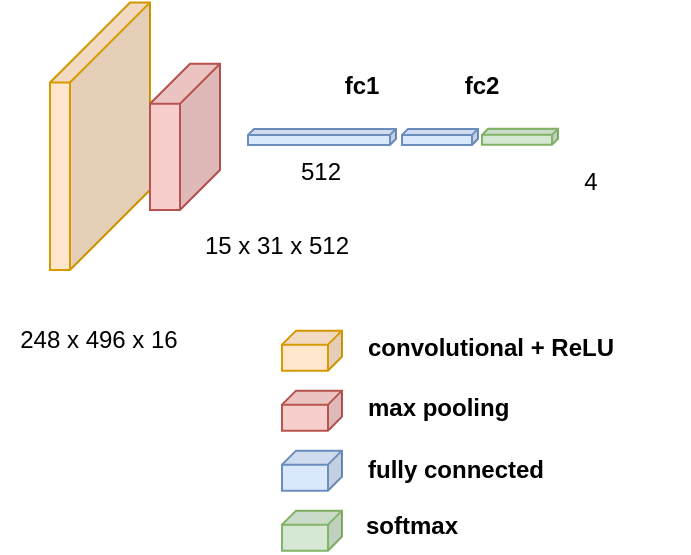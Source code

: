 <mxfile version="21.6.6" type="github">
  <diagram name="Page-1" id="ywXSwxyjO-u2NEMn3kfx">
    <mxGraphModel dx="954" dy="518" grid="1" gridSize="10" guides="1" tooltips="1" connect="1" arrows="1" fold="1" page="1" pageScale="1" pageWidth="850" pageHeight="1100" math="0" shadow="0">
      <root>
        <mxCell id="0" />
        <mxCell id="1" parent="0" />
        <mxCell id="5YwJjeHSeac4onPgQTvh-7" value="" style="shape=cube;whiteSpace=wrap;html=1;boundedLbl=1;backgroundOutline=1;darkOpacity=0.05;darkOpacity2=0.1;size=40;direction=east;flipH=1;fillColor=#ffe6cc;strokeColor=#d79b00;" vertex="1" parent="1">
          <mxGeometry x="316" y="231.25" width="50" height="133.75" as="geometry" />
        </mxCell>
        <mxCell id="5YwJjeHSeac4onPgQTvh-13" value="" style="shape=cube;whiteSpace=wrap;html=1;boundedLbl=1;backgroundOutline=1;darkOpacity=0.05;darkOpacity2=0.1;size=3;direction=east;flipH=1;fillColor=#dae8fc;strokeColor=#6c8ebf;" vertex="1" parent="1">
          <mxGeometry x="415" y="294.44" width="74" height="8" as="geometry" />
        </mxCell>
        <mxCell id="5YwJjeHSeac4onPgQTvh-15" value="" style="shape=cube;whiteSpace=wrap;html=1;boundedLbl=1;backgroundOutline=1;darkOpacity=0.05;darkOpacity2=0.1;size=3;direction=east;flipH=1;fillColor=#dae8fc;strokeColor=#6c8ebf;" vertex="1" parent="1">
          <mxGeometry x="492" y="294.44" width="38" height="8" as="geometry" />
        </mxCell>
        <mxCell id="5YwJjeHSeac4onPgQTvh-16" value="" style="shape=cube;whiteSpace=wrap;html=1;boundedLbl=1;backgroundOutline=1;darkOpacity=0.05;darkOpacity2=0.1;size=7;direction=east;flipH=1;fillColor=#ffe6cc;strokeColor=#d79b00;" vertex="1" parent="1">
          <mxGeometry x="432" y="395.32" width="30" height="20" as="geometry" />
        </mxCell>
        <mxCell id="5YwJjeHSeac4onPgQTvh-17" value="" style="shape=cube;whiteSpace=wrap;html=1;boundedLbl=1;backgroundOutline=1;darkOpacity=0.05;darkOpacity2=0.1;size=7;direction=east;flipH=1;fillColor=#f8cecc;strokeColor=#b85450;" vertex="1" parent="1">
          <mxGeometry x="432" y="425.32" width="30" height="20" as="geometry" />
        </mxCell>
        <mxCell id="5YwJjeHSeac4onPgQTvh-18" value="" style="shape=cube;whiteSpace=wrap;html=1;boundedLbl=1;backgroundOutline=1;darkOpacity=0.05;darkOpacity2=0.1;size=7;direction=east;flipH=1;fillColor=#dae8fc;strokeColor=#6c8ebf;" vertex="1" parent="1">
          <mxGeometry x="432" y="455.32" width="30" height="20" as="geometry" />
        </mxCell>
        <mxCell id="5YwJjeHSeac4onPgQTvh-19" value="" style="shape=cube;whiteSpace=wrap;html=1;boundedLbl=1;backgroundOutline=1;darkOpacity=0.05;darkOpacity2=0.1;size=3;direction=east;flipH=1;fillColor=#d5e8d4;strokeColor=#82b366;" vertex="1" parent="1">
          <mxGeometry x="532" y="294.43" width="38" height="8" as="geometry" />
        </mxCell>
        <mxCell id="5YwJjeHSeac4onPgQTvh-20" value="" style="shape=cube;whiteSpace=wrap;html=1;boundedLbl=1;backgroundOutline=1;darkOpacity=0.05;darkOpacity2=0.1;size=7;direction=east;flipH=1;fillColor=#d5e8d4;strokeColor=#82b366;" vertex="1" parent="1">
          <mxGeometry x="432" y="485.32" width="30" height="20" as="geometry" />
        </mxCell>
        <mxCell id="5YwJjeHSeac4onPgQTvh-25" value="&lt;b&gt;fc1&lt;/b&gt;" style="text;html=1;strokeColor=none;fillColor=none;align=center;verticalAlign=middle;whiteSpace=wrap;rounded=0;" vertex="1" parent="1">
          <mxGeometry x="452" y="258.28" width="40" height="30" as="geometry" />
        </mxCell>
        <mxCell id="5YwJjeHSeac4onPgQTvh-27" value="&lt;b&gt;fc2&lt;/b&gt;" style="text;html=1;strokeColor=none;fillColor=none;align=center;verticalAlign=middle;whiteSpace=wrap;rounded=0;" vertex="1" parent="1">
          <mxGeometry x="512" y="258.27" width="40" height="30" as="geometry" />
        </mxCell>
        <mxCell id="5YwJjeHSeac4onPgQTvh-29" value="248 x 496 x 16" style="text;html=1;strokeColor=none;fillColor=none;align=center;verticalAlign=middle;whiteSpace=wrap;rounded=0;" vertex="1" parent="1">
          <mxGeometry x="291" y="385.32" width="99" height="30" as="geometry" />
        </mxCell>
        <mxCell id="5YwJjeHSeac4onPgQTvh-32" value="15 x 31 x 512" style="text;html=1;strokeColor=none;fillColor=none;align=center;verticalAlign=middle;whiteSpace=wrap;rounded=0;" vertex="1" parent="1">
          <mxGeometry x="380" y="341.44" width="99" height="23.88" as="geometry" />
        </mxCell>
        <mxCell id="5YwJjeHSeac4onPgQTvh-34" value="512" style="text;html=1;strokeColor=none;fillColor=none;align=center;verticalAlign=middle;whiteSpace=wrap;rounded=0;" vertex="1" parent="1">
          <mxGeometry x="413" y="308.6" width="77" height="15" as="geometry" />
        </mxCell>
        <mxCell id="5YwJjeHSeac4onPgQTvh-35" value="4" style="text;html=1;strokeColor=none;fillColor=none;align=center;verticalAlign=middle;whiteSpace=wrap;rounded=0;" vertex="1" parent="1">
          <mxGeometry x="536.5" y="308.6" width="99" height="24" as="geometry" />
        </mxCell>
        <mxCell id="5YwJjeHSeac4onPgQTvh-36" value="convolutional + ReLU" style="text;html=1;strokeColor=none;fillColor=none;align=left;verticalAlign=middle;whiteSpace=wrap;rounded=0;fontStyle=1" vertex="1" parent="1">
          <mxGeometry x="473" y="392.38" width="138" height="23.88" as="geometry" />
        </mxCell>
        <mxCell id="5YwJjeHSeac4onPgQTvh-37" value="max pooling" style="text;html=1;strokeColor=none;fillColor=none;align=left;verticalAlign=middle;whiteSpace=wrap;rounded=0;fontStyle=1" vertex="1" parent="1">
          <mxGeometry x="473" y="422.38" width="138" height="23.88" as="geometry" />
        </mxCell>
        <mxCell id="5YwJjeHSeac4onPgQTvh-38" value="fully connected" style="text;html=1;strokeColor=none;fillColor=none;align=left;verticalAlign=middle;whiteSpace=wrap;rounded=0;fontStyle=1" vertex="1" parent="1">
          <mxGeometry x="473" y="453.44" width="138" height="23.88" as="geometry" />
        </mxCell>
        <mxCell id="5YwJjeHSeac4onPgQTvh-39" value="softmax" style="text;html=1;strokeColor=none;fillColor=none;align=left;verticalAlign=middle;whiteSpace=wrap;rounded=0;fontStyle=1" vertex="1" parent="1">
          <mxGeometry x="472" y="481.44" width="138" height="23.88" as="geometry" />
        </mxCell>
        <mxCell id="5YwJjeHSeac4onPgQTvh-45" value="" style="shape=cube;whiteSpace=wrap;html=1;boundedLbl=1;backgroundOutline=1;darkOpacity=0.05;darkOpacity2=0.1;size=20;direction=east;flipH=1;fillColor=#f8cecc;strokeColor=#b85450;" vertex="1" parent="1">
          <mxGeometry x="366" y="261.89" width="35" height="73.13" as="geometry" />
        </mxCell>
      </root>
    </mxGraphModel>
  </diagram>
</mxfile>
